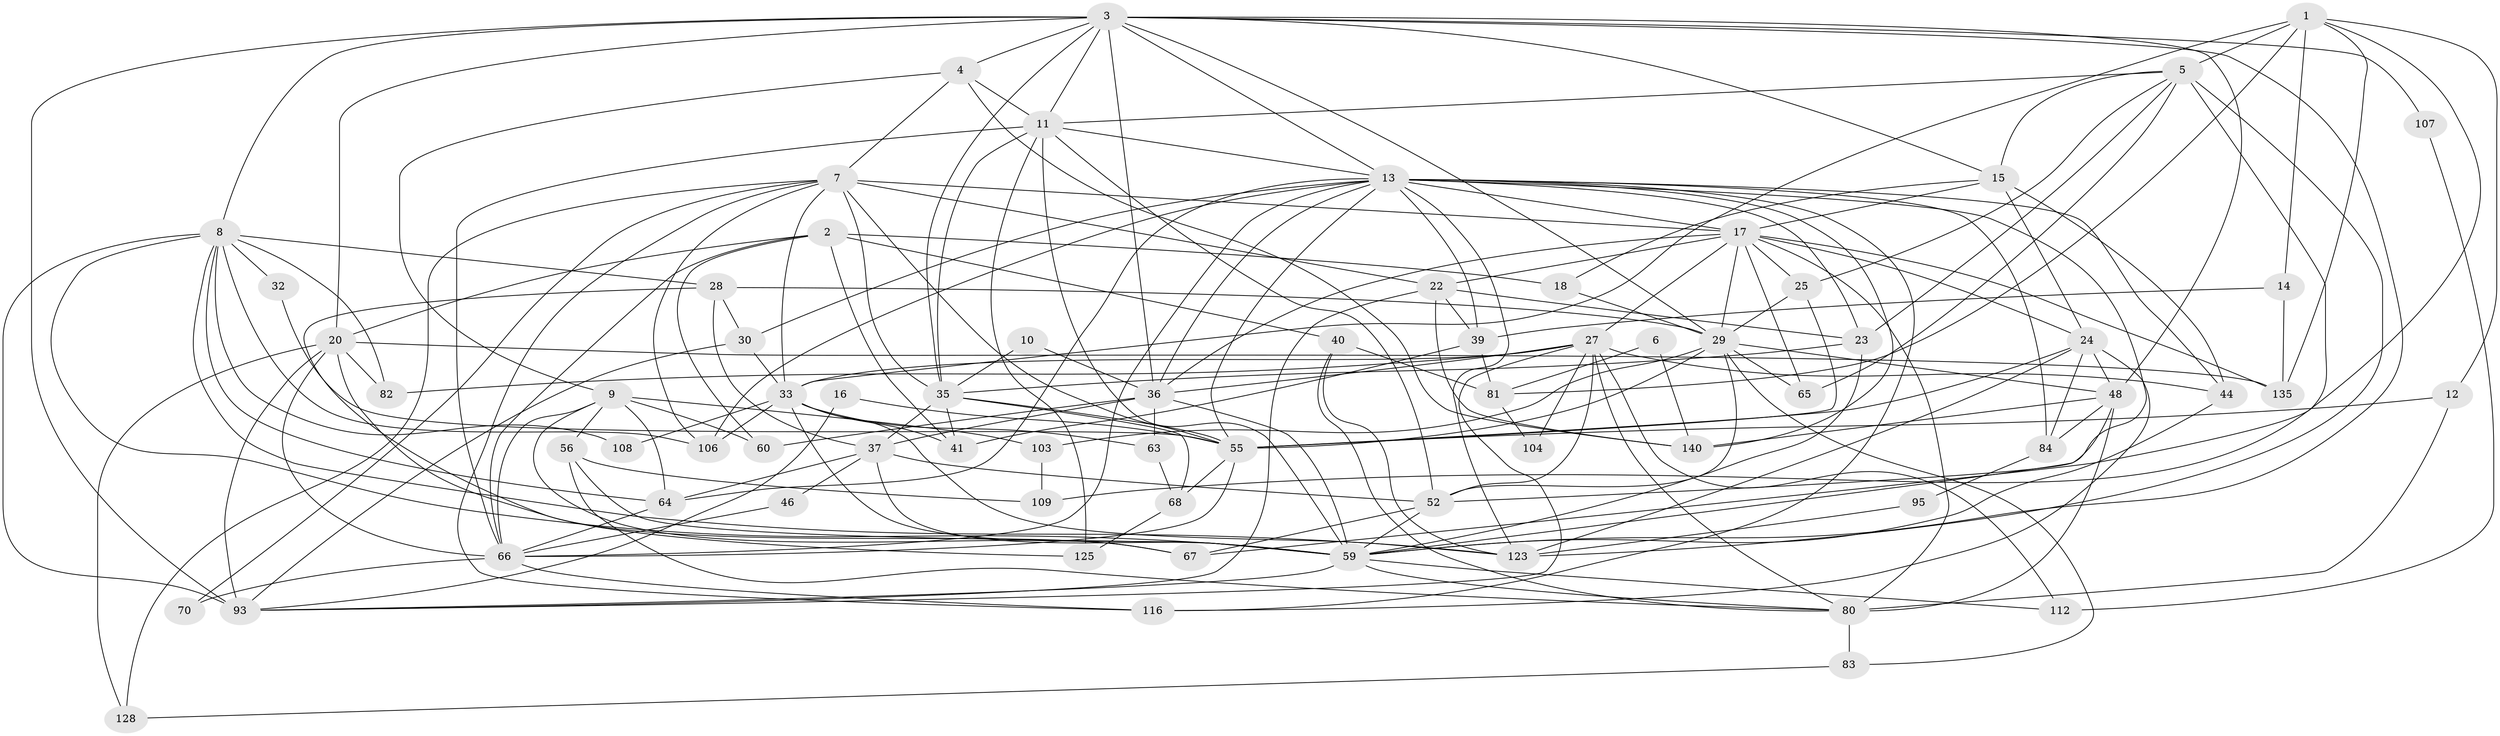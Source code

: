 // original degree distribution, {4: 0.3120567375886525, 3: 0.2127659574468085, 6: 0.05673758865248227, 5: 0.2198581560283688, 2: 0.14893617021276595, 7: 0.028368794326241134, 8: 0.014184397163120567, 9: 0.0070921985815602835}
// Generated by graph-tools (version 1.1) at 2025/15/03/09/25 04:15:11]
// undirected, 70 vertices, 198 edges
graph export_dot {
graph [start="1"]
  node [color=gray90,style=filled];
  1 [super="+45"];
  2 [super="+19"];
  3 [super="+114+133+136+132"];
  4 [super="+42"];
  5 [super="+118"];
  6;
  7 [super="+34"];
  8 [super="+71+113+31+26"];
  9 [super="+77+131"];
  10;
  11 [super="+90"];
  12;
  13 [super="+100+141+134+85+38"];
  14;
  15 [super="+69"];
  16;
  17 [super="+49+62+47"];
  18;
  20 [super="+139+21"];
  22 [super="+76"];
  23 [super="+88"];
  24 [super="+74"];
  25;
  27 [super="+89+79"];
  28;
  29 [super="+87+92"];
  30;
  32;
  33 [super="+121+58"];
  35 [super="+43+98+126"];
  36 [super="+50"];
  37 [super="+91"];
  39 [super="+138"];
  40;
  41;
  44 [super="+122"];
  46;
  48 [super="+51+54"];
  52 [super="+130"];
  55 [super="+129+105"];
  56;
  59 [super="+75+119+96"];
  60;
  63;
  64 [super="+73"];
  65;
  66 [super="+78"];
  67;
  68 [super="+72"];
  70;
  80 [super="+86"];
  81;
  82;
  83;
  84;
  93 [super="+127"];
  95;
  103;
  104;
  106;
  107;
  108;
  109;
  112;
  116;
  123 [super="+124"];
  125;
  128;
  135;
  140;
  1 -- 5 [weight=2];
  1 -- 81;
  1 -- 135;
  1 -- 33;
  1 -- 12;
  1 -- 109;
  1 -- 14;
  2 -- 41;
  2 -- 18;
  2 -- 40;
  2 -- 60;
  2 -- 20;
  2 -- 66;
  3 -- 48;
  3 -- 107;
  3 -- 15;
  3 -- 59;
  3 -- 4;
  3 -- 29;
  3 -- 8;
  3 -- 36;
  3 -- 35;
  3 -- 20 [weight=2];
  3 -- 93;
  3 -- 11;
  3 -- 13;
  4 -- 140;
  4 -- 9;
  4 -- 7;
  4 -- 11;
  5 -- 11;
  5 -- 65;
  5 -- 15;
  5 -- 67;
  5 -- 23;
  5 -- 25;
  5 -- 123;
  6 -- 140;
  6 -- 81;
  7 -- 22;
  7 -- 128;
  7 -- 33;
  7 -- 70;
  7 -- 106;
  7 -- 17;
  7 -- 116;
  7 -- 35;
  7 -- 55;
  8 -- 32;
  8 -- 123;
  8 -- 93;
  8 -- 82;
  8 -- 64;
  8 -- 106;
  8 -- 59;
  8 -- 108;
  8 -- 28;
  9 -- 66;
  9 -- 67;
  9 -- 60;
  9 -- 103;
  9 -- 56;
  9 -- 64;
  10 -- 36;
  10 -- 35;
  11 -- 59;
  11 -- 66;
  11 -- 35 [weight=2];
  11 -- 52;
  11 -- 125;
  11 -- 13;
  12 -- 80;
  12 -- 55 [weight=2];
  13 -- 123;
  13 -- 116;
  13 -- 84;
  13 -- 66;
  13 -- 36 [weight=2];
  13 -- 52;
  13 -- 39;
  13 -- 106;
  13 -- 140;
  13 -- 55;
  13 -- 23;
  13 -- 44;
  13 -- 30;
  13 -- 17;
  13 -- 64;
  14 -- 39;
  14 -- 135;
  15 -- 18;
  15 -- 44;
  15 -- 24 [weight=2];
  15 -- 17;
  16 -- 93;
  16 -- 55;
  17 -- 22;
  17 -- 65;
  17 -- 27 [weight=2];
  17 -- 29;
  17 -- 36;
  17 -- 135;
  17 -- 25;
  17 -- 24 [weight=2];
  17 -- 80;
  18 -- 29;
  20 -- 128;
  20 -- 82;
  20 -- 66;
  20 -- 125;
  20 -- 135;
  20 -- 93 [weight=2];
  22 -- 39;
  22 -- 23;
  22 -- 140;
  22 -- 93;
  23 -- 59;
  23 -- 35;
  24 -- 123;
  24 -- 84;
  24 -- 55;
  24 -- 48;
  24 -- 116;
  25 -- 29;
  25 -- 55;
  27 -- 33;
  27 -- 80;
  27 -- 112;
  27 -- 44;
  27 -- 93;
  27 -- 82;
  27 -- 36;
  27 -- 52;
  27 -- 104;
  28 -- 30;
  28 -- 67;
  28 -- 29;
  28 -- 37;
  29 -- 65;
  29 -- 83;
  29 -- 103;
  29 -- 52 [weight=2];
  29 -- 48;
  29 -- 55;
  30 -- 33;
  30 -- 93;
  32 -- 55;
  33 -- 41;
  33 -- 106;
  33 -- 123;
  33 -- 108;
  33 -- 63;
  33 -- 59;
  35 -- 41;
  35 -- 37;
  35 -- 68;
  35 -- 55;
  36 -- 60;
  36 -- 37;
  36 -- 63;
  36 -- 59;
  37 -- 64;
  37 -- 52;
  37 -- 46;
  37 -- 59;
  39 -- 81;
  39 -- 41;
  40 -- 81;
  40 -- 123;
  40 -- 80;
  44 -- 59;
  46 -- 66;
  48 -- 84;
  48 -- 140;
  48 -- 80;
  48 -- 59;
  52 -- 67;
  52 -- 59;
  55 -- 68;
  55 -- 66;
  56 -- 109;
  56 -- 80;
  56 -- 59;
  59 -- 93;
  59 -- 112;
  59 -- 80;
  63 -- 68;
  64 -- 66;
  66 -- 116;
  66 -- 70;
  68 -- 125;
  80 -- 83;
  81 -- 104;
  83 -- 128;
  84 -- 95;
  95 -- 123;
  103 -- 109;
  107 -- 112;
}
